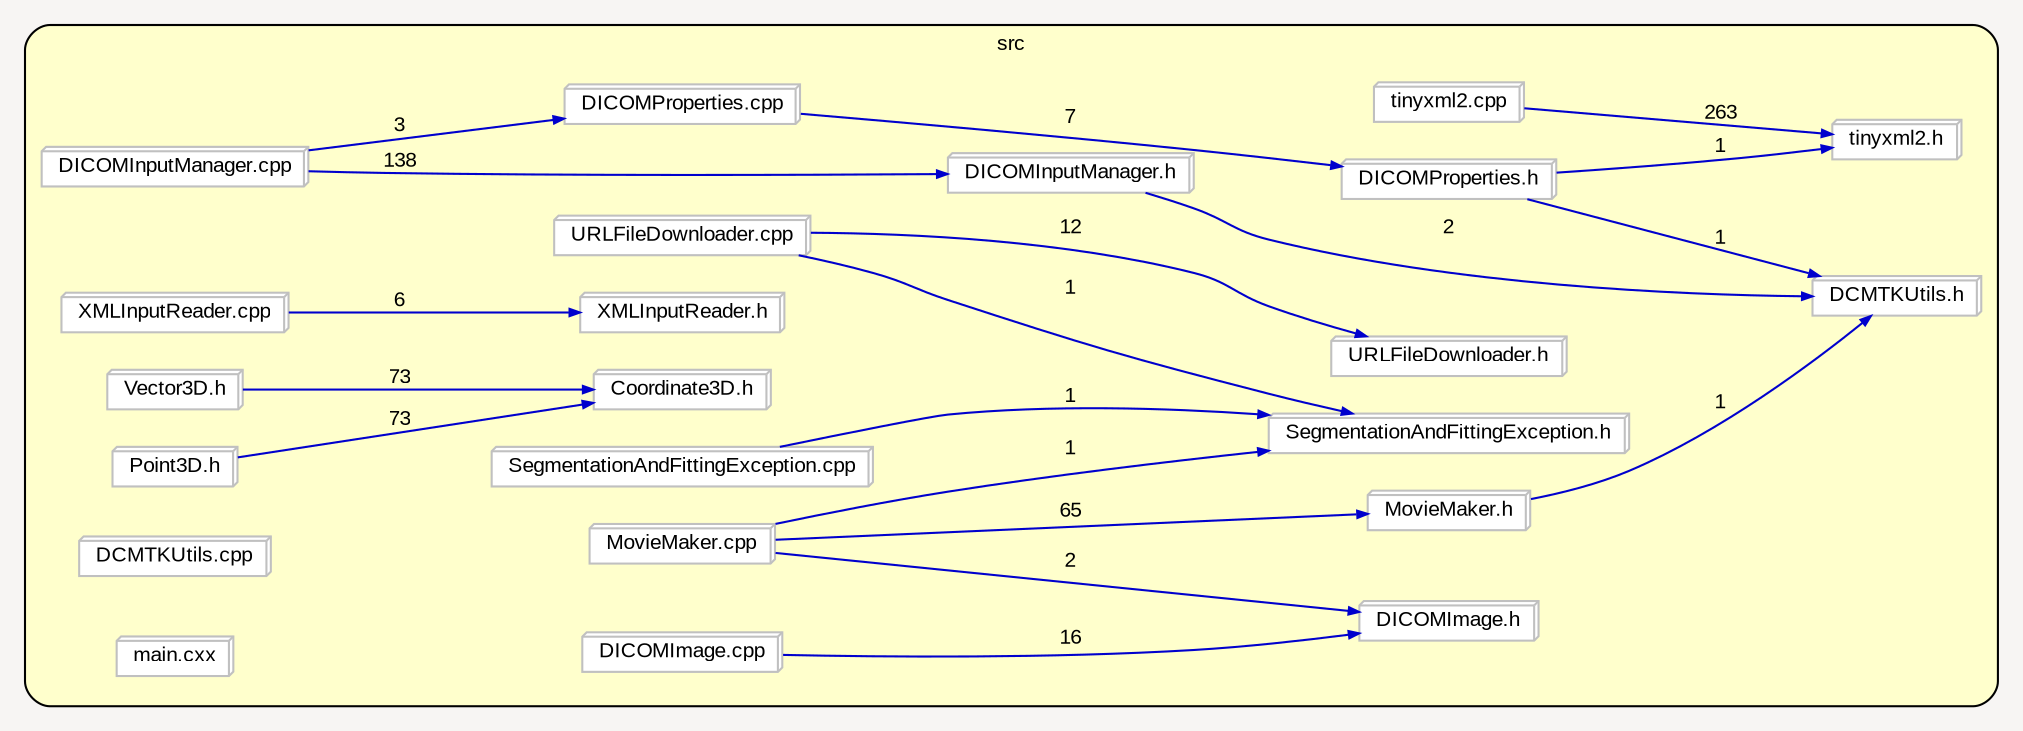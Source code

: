 digraph "" {
  graph [packmode="clust", ranksep="1.0", bgcolor="#F7F5F3", pack="true", fontname="Arial", fontsize="10", style="rounded,filled", compound="true", rankdir="LR", label="", fillcolor="#FFFFCC"];
  node [shape="rectangle", node_initialized="no", style="filled", fontname="Arial", fontsize="10", fixedsize="false", compound="true", color="grey", height="0.0", width="0.0", label="", fillcolor="white"];
  edge [arrowhead="normal", fontcolor="black", arrowsize="0.5", ltail="", dir="forward", fontname="Arial", fontsize="10", lhead="", color="black", compound="true", label="", arrowtail="none"];
  subgraph "cluster_1" {
    graph [label="src", fillcolor="#FFFFCC"];
    __N2 [shape="none", style="invis,none", fixedsize="true", height="0.01", width="0.347222", label=""];
    __N3 [shape="box3d", style="filled", label="DICOMInputManager.cpp"];
    __N4 [shape="box3d", style="filled", label="DICOMInputManager.h"];
    __N5 [shape="box3d", style="filled", label="DICOMProperties.cpp"];
    __N6 [shape="box3d", style="filled", label="DICOMProperties.h"];
    __N7 [shape="box3d", style="filled", label="DCMTKUtils.h"];
    __N8 [shape="box3d", style="filled", label="tinyxml2.h"];
    __N9 [shape="box3d", style="filled", label="tinyxml2.cpp"];
    __N10 [shape="box3d", style="filled", label="URLFileDownloader.cpp"];
    __N11 [shape="box3d", style="filled", label="URLFileDownloader.h"];
    __N12 [shape="box3d", style="filled", label="SegmentationAndFittingException.h"];
    __N13 [shape="box3d", style="filled", label="Vector3D.h"];
    __N14 [shape="box3d", style="filled", label="Coordinate3D.h"];
    __N15 [shape="box3d", style="filled", label="XMLInputReader.cpp"];
    __N16 [shape="box3d", style="filled", label="XMLInputReader.h"];
    __N17 [shape="box3d", style="filled", label="Point3D.h"];
    __N18 [shape="box3d", style="filled", label="SegmentationAndFittingException.cpp"];
    __N19 [shape="box3d", style="filled", label="DICOMImage.cpp"];
    __N20 [shape="box3d", style="filled", label="DICOMImage.h"];
    __N21 [shape="box3d", style="filled", label="MovieMaker.h"];
    __N22 [shape="box3d", style="filled", label="MovieMaker.cpp"];
    __N23 [shape="box3d", style="filled", label="DCMTKUtils.cpp"];
    __N24 [shape="box3d", style="filled", label="main.cxx"];
    __N3 -> __N4 [dir="forward", color="blue3", label="138"];
    __N3 -> __N5 [dir="forward", color="blue3", label="3"];
    __N6 -> __N7 [dir="forward", color="blue3", label="1"];
    __N6 -> __N8 [dir="forward", color="blue3", label="1"];
    __N9 -> __N8 [dir="forward", color="blue3", label="263"];
    __N10 -> __N11 [dir="forward", color="blue3", label="12"];
    __N10 -> __N12 [dir="forward", color="blue3", label="1"];
    __N13 -> __N14 [dir="forward", color="blue3", label="73"];
    __N15 -> __N16 [dir="forward", color="blue3", label="6"];
    __N4 -> __N7 [dir="forward", color="blue3", label="2"];
    __N17 -> __N14 [dir="forward", color="blue3", label="73"];
    __N18 -> __N12 [dir="forward", color="blue3", label="1"];
    __N5 -> __N6 [dir="forward", color="blue3", label="7"];
    __N19 -> __N20 [dir="forward", color="blue3", label="16"];
    __N21 -> __N7 [dir="forward", color="blue3", label="1"];
    __N22 -> __N20 [dir="forward", color="blue3", label="2"];
    __N22 -> __N12 [dir="forward", color="blue3", label="1"];
    __N22 -> __N21 [dir="forward", color="blue3", label="65"];
  }
}
